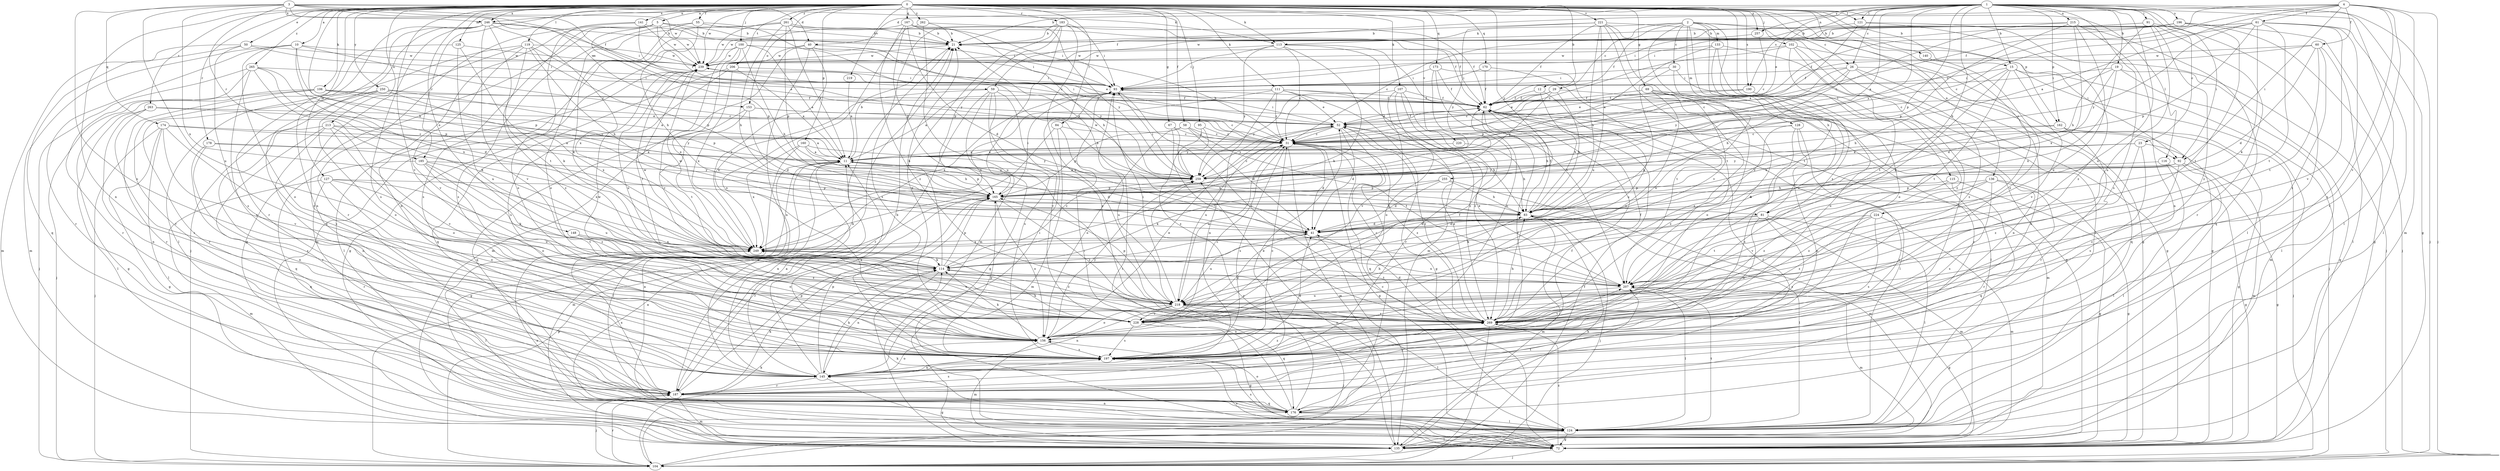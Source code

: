 strict digraph  {
0;
1;
2;
3;
4;
5;
10;
11;
12;
15;
19;
21;
23;
26;
29;
30;
31;
40;
41;
50;
52;
55;
58;
59;
60;
61;
62;
67;
69;
72;
81;
83;
84;
91;
92;
93;
95;
100;
102;
104;
106;
107;
111;
113;
114;
115;
116;
119;
121;
124;
125;
127;
128;
133;
135;
136;
140;
141;
145;
148;
153;
156;
160;
162;
165;
167;
170;
173;
174;
176;
178;
183;
185;
187;
190;
196;
197;
206;
207;
213;
215;
218;
219;
220;
221;
224;
228;
239;
246;
249;
250;
255;
257;
259;
261;
262;
263;
265;
269;
0 -> 5  [label=a];
0 -> 10  [label=a];
0 -> 12  [label=b];
0 -> 15  [label=b];
0 -> 50  [label=e];
0 -> 55  [label=f];
0 -> 58  [label=f];
0 -> 67  [label=g];
0 -> 69  [label=g];
0 -> 81  [label=h];
0 -> 84  [label=i];
0 -> 95  [label=j];
0 -> 100  [label=j];
0 -> 102  [label=j];
0 -> 106  [label=k];
0 -> 107  [label=k];
0 -> 111  [label=k];
0 -> 113  [label=k];
0 -> 115  [label=l];
0 -> 116  [label=l];
0 -> 119  [label=l];
0 -> 121  [label=l];
0 -> 125  [label=m];
0 -> 127  [label=m];
0 -> 136  [label=n];
0 -> 140  [label=n];
0 -> 141  [label=n];
0 -> 145  [label=n];
0 -> 148  [label=o];
0 -> 153  [label=o];
0 -> 160  [label=p];
0 -> 162  [label=p];
0 -> 167  [label=q];
0 -> 170  [label=q];
0 -> 173  [label=q];
0 -> 178  [label=r];
0 -> 183  [label=r];
0 -> 185  [label=r];
0 -> 190  [label=s];
0 -> 206  [label=t];
0 -> 213  [label=u];
0 -> 219  [label=v];
0 -> 220  [label=v];
0 -> 221  [label=v];
0 -> 224  [label=v];
0 -> 228  [label=v];
0 -> 239  [label=w];
0 -> 246  [label=x];
0 -> 250  [label=y];
0 -> 255  [label=y];
0 -> 257  [label=y];
0 -> 261  [label=z];
0 -> 262  [label=z];
0 -> 263  [label=z];
0 -> 265  [label=z];
1 -> 11  [label=a];
1 -> 15  [label=b];
1 -> 19  [label=b];
1 -> 21  [label=b];
1 -> 23  [label=c];
1 -> 26  [label=c];
1 -> 40  [label=d];
1 -> 52  [label=e];
1 -> 72  [label=g];
1 -> 81  [label=h];
1 -> 91  [label=i];
1 -> 92  [label=i];
1 -> 104  [label=j];
1 -> 121  [label=l];
1 -> 124  [label=l];
1 -> 162  [label=p];
1 -> 165  [label=p];
1 -> 190  [label=s];
1 -> 196  [label=s];
1 -> 197  [label=s];
1 -> 215  [label=u];
1 -> 218  [label=u];
1 -> 246  [label=x];
1 -> 257  [label=y];
1 -> 259  [label=y];
2 -> 26  [label=c];
2 -> 29  [label=c];
2 -> 30  [label=c];
2 -> 31  [label=c];
2 -> 81  [label=h];
2 -> 92  [label=i];
2 -> 113  [label=k];
2 -> 128  [label=m];
2 -> 133  [label=m];
2 -> 197  [label=s];
2 -> 207  [label=t];
2 -> 269  [label=z];
3 -> 40  [label=d];
3 -> 59  [label=f];
3 -> 92  [label=i];
3 -> 113  [label=k];
3 -> 153  [label=o];
3 -> 156  [label=o];
3 -> 174  [label=q];
3 -> 185  [label=r];
3 -> 218  [label=u];
3 -> 239  [label=w];
3 -> 246  [label=x];
3 -> 249  [label=x];
4 -> 11  [label=a];
4 -> 31  [label=c];
4 -> 59  [label=f];
4 -> 60  [label=f];
4 -> 61  [label=f];
4 -> 62  [label=f];
4 -> 92  [label=i];
4 -> 104  [label=j];
4 -> 135  [label=m];
4 -> 187  [label=r];
4 -> 228  [label=v];
5 -> 21  [label=b];
5 -> 72  [label=g];
5 -> 93  [label=i];
5 -> 145  [label=n];
5 -> 165  [label=p];
5 -> 197  [label=s];
5 -> 239  [label=w];
5 -> 259  [label=y];
10 -> 31  [label=c];
10 -> 135  [label=m];
10 -> 156  [label=o];
10 -> 165  [label=p];
10 -> 187  [label=r];
10 -> 239  [label=w];
10 -> 249  [label=x];
11 -> 21  [label=b];
11 -> 41  [label=d];
11 -> 83  [label=h];
11 -> 124  [label=l];
11 -> 135  [label=m];
11 -> 145  [label=n];
11 -> 165  [label=p];
11 -> 259  [label=y];
12 -> 62  [label=f];
12 -> 83  [label=h];
12 -> 218  [label=u];
15 -> 83  [label=h];
15 -> 93  [label=i];
15 -> 104  [label=j];
15 -> 114  [label=k];
15 -> 135  [label=m];
15 -> 207  [label=t];
15 -> 228  [label=v];
19 -> 31  [label=c];
19 -> 41  [label=d];
19 -> 72  [label=g];
19 -> 93  [label=i];
19 -> 124  [label=l];
19 -> 249  [label=x];
21 -> 239  [label=w];
23 -> 11  [label=a];
23 -> 135  [label=m];
23 -> 197  [label=s];
23 -> 259  [label=y];
23 -> 269  [label=z];
26 -> 31  [label=c];
26 -> 83  [label=h];
26 -> 93  [label=i];
26 -> 145  [label=n];
26 -> 176  [label=q];
26 -> 259  [label=y];
26 -> 269  [label=z];
29 -> 31  [label=c];
29 -> 52  [label=e];
29 -> 62  [label=f];
29 -> 83  [label=h];
29 -> 187  [label=r];
29 -> 259  [label=y];
30 -> 93  [label=i];
30 -> 114  [label=k];
30 -> 156  [label=o];
30 -> 218  [label=u];
31 -> 11  [label=a];
31 -> 21  [label=b];
31 -> 41  [label=d];
31 -> 72  [label=g];
31 -> 135  [label=m];
31 -> 197  [label=s];
31 -> 218  [label=u];
31 -> 269  [label=z];
40 -> 93  [label=i];
40 -> 135  [label=m];
40 -> 145  [label=n];
40 -> 239  [label=w];
40 -> 249  [label=x];
40 -> 259  [label=y];
41 -> 21  [label=b];
41 -> 104  [label=j];
41 -> 218  [label=u];
41 -> 249  [label=x];
50 -> 93  [label=i];
50 -> 135  [label=m];
50 -> 176  [label=q];
50 -> 197  [label=s];
50 -> 239  [label=w];
52 -> 31  [label=c];
52 -> 41  [label=d];
52 -> 62  [label=f];
52 -> 83  [label=h];
52 -> 93  [label=i];
52 -> 176  [label=q];
52 -> 218  [label=u];
52 -> 259  [label=y];
52 -> 269  [label=z];
55 -> 21  [label=b];
55 -> 31  [label=c];
55 -> 83  [label=h];
55 -> 114  [label=k];
55 -> 197  [label=s];
58 -> 31  [label=c];
58 -> 41  [label=d];
58 -> 156  [label=o];
58 -> 165  [label=p];
58 -> 207  [label=t];
59 -> 62  [label=f];
59 -> 72  [label=g];
59 -> 187  [label=r];
59 -> 197  [label=s];
59 -> 228  [label=v];
59 -> 249  [label=x];
59 -> 269  [label=z];
60 -> 41  [label=d];
60 -> 62  [label=f];
60 -> 124  [label=l];
60 -> 207  [label=t];
60 -> 239  [label=w];
60 -> 269  [label=z];
61 -> 21  [label=b];
61 -> 31  [label=c];
61 -> 114  [label=k];
61 -> 124  [label=l];
61 -> 165  [label=p];
61 -> 197  [label=s];
61 -> 207  [label=t];
61 -> 228  [label=v];
61 -> 239  [label=w];
61 -> 259  [label=y];
62 -> 52  [label=e];
62 -> 83  [label=h];
62 -> 124  [label=l];
62 -> 135  [label=m];
67 -> 31  [label=c];
67 -> 207  [label=t];
67 -> 259  [label=y];
69 -> 62  [label=f];
69 -> 124  [label=l];
69 -> 156  [label=o];
69 -> 228  [label=v];
69 -> 269  [label=z];
72 -> 11  [label=a];
72 -> 104  [label=j];
72 -> 114  [label=k];
72 -> 197  [label=s];
72 -> 269  [label=z];
81 -> 41  [label=d];
81 -> 114  [label=k];
81 -> 124  [label=l];
81 -> 135  [label=m];
81 -> 156  [label=o];
81 -> 197  [label=s];
83 -> 41  [label=d];
83 -> 62  [label=f];
83 -> 104  [label=j];
83 -> 124  [label=l];
83 -> 135  [label=m];
84 -> 31  [label=c];
84 -> 135  [label=m];
84 -> 218  [label=u];
84 -> 249  [label=x];
91 -> 21  [label=b];
91 -> 83  [label=h];
91 -> 93  [label=i];
91 -> 124  [label=l];
91 -> 187  [label=r];
91 -> 218  [label=u];
91 -> 269  [label=z];
92 -> 41  [label=d];
92 -> 72  [label=g];
92 -> 83  [label=h];
92 -> 124  [label=l];
92 -> 259  [label=y];
92 -> 269  [label=z];
93 -> 62  [label=f];
93 -> 249  [label=x];
93 -> 269  [label=z];
95 -> 31  [label=c];
95 -> 259  [label=y];
95 -> 269  [label=z];
100 -> 11  [label=a];
100 -> 52  [label=e];
100 -> 72  [label=g];
100 -> 83  [label=h];
100 -> 228  [label=v];
100 -> 239  [label=w];
100 -> 249  [label=x];
102 -> 31  [label=c];
102 -> 72  [label=g];
102 -> 197  [label=s];
102 -> 207  [label=t];
102 -> 239  [label=w];
102 -> 269  [label=z];
104 -> 21  [label=b];
104 -> 62  [label=f];
104 -> 114  [label=k];
104 -> 165  [label=p];
104 -> 187  [label=r];
104 -> 259  [label=y];
106 -> 31  [label=c];
106 -> 62  [label=f];
106 -> 72  [label=g];
106 -> 104  [label=j];
106 -> 165  [label=p];
106 -> 187  [label=r];
107 -> 62  [label=f];
107 -> 156  [label=o];
107 -> 187  [label=r];
107 -> 228  [label=v];
107 -> 259  [label=y];
107 -> 269  [label=z];
111 -> 11  [label=a];
111 -> 31  [label=c];
111 -> 52  [label=e];
111 -> 62  [label=f];
111 -> 72  [label=g];
111 -> 145  [label=n];
111 -> 249  [label=x];
111 -> 269  [label=z];
113 -> 31  [label=c];
113 -> 93  [label=i];
113 -> 114  [label=k];
113 -> 135  [label=m];
113 -> 207  [label=t];
113 -> 239  [label=w];
113 -> 259  [label=y];
114 -> 21  [label=b];
114 -> 31  [label=c];
114 -> 145  [label=n];
114 -> 165  [label=p];
114 -> 207  [label=t];
114 -> 239  [label=w];
115 -> 72  [label=g];
115 -> 165  [label=p];
115 -> 187  [label=r];
115 -> 269  [label=z];
116 -> 72  [label=g];
116 -> 124  [label=l];
116 -> 259  [label=y];
119 -> 52  [label=e];
119 -> 83  [label=h];
119 -> 124  [label=l];
119 -> 165  [label=p];
119 -> 197  [label=s];
119 -> 228  [label=v];
119 -> 239  [label=w];
119 -> 269  [label=z];
121 -> 11  [label=a];
121 -> 21  [label=b];
121 -> 104  [label=j];
121 -> 269  [label=z];
124 -> 31  [label=c];
124 -> 72  [label=g];
124 -> 135  [label=m];
124 -> 145  [label=n];
124 -> 197  [label=s];
124 -> 207  [label=t];
124 -> 249  [label=x];
125 -> 114  [label=k];
125 -> 187  [label=r];
125 -> 218  [label=u];
125 -> 239  [label=w];
127 -> 114  [label=k];
127 -> 135  [label=m];
127 -> 156  [label=o];
127 -> 165  [label=p];
127 -> 187  [label=r];
127 -> 218  [label=u];
128 -> 31  [label=c];
128 -> 145  [label=n];
128 -> 187  [label=r];
128 -> 197  [label=s];
128 -> 269  [label=z];
133 -> 11  [label=a];
133 -> 72  [label=g];
133 -> 156  [label=o];
133 -> 239  [label=w];
133 -> 269  [label=z];
135 -> 83  [label=h];
135 -> 93  [label=i];
135 -> 124  [label=l];
136 -> 72  [label=g];
136 -> 165  [label=p];
136 -> 176  [label=q];
136 -> 197  [label=s];
136 -> 228  [label=v];
136 -> 269  [label=z];
140 -> 269  [label=z];
141 -> 21  [label=b];
141 -> 62  [label=f];
141 -> 156  [label=o];
141 -> 187  [label=r];
141 -> 239  [label=w];
145 -> 11  [label=a];
145 -> 21  [label=b];
145 -> 52  [label=e];
145 -> 72  [label=g];
145 -> 93  [label=i];
145 -> 114  [label=k];
145 -> 156  [label=o];
145 -> 165  [label=p];
145 -> 187  [label=r];
148 -> 156  [label=o];
148 -> 249  [label=x];
148 -> 269  [label=z];
153 -> 31  [label=c];
153 -> 41  [label=d];
153 -> 52  [label=e];
153 -> 176  [label=q];
153 -> 207  [label=t];
156 -> 31  [label=c];
156 -> 52  [label=e];
156 -> 114  [label=k];
156 -> 135  [label=m];
156 -> 197  [label=s];
156 -> 207  [label=t];
156 -> 259  [label=y];
160 -> 11  [label=a];
160 -> 72  [label=g];
160 -> 83  [label=h];
160 -> 249  [label=x];
160 -> 259  [label=y];
162 -> 31  [label=c];
162 -> 72  [label=g];
162 -> 83  [label=h];
162 -> 104  [label=j];
162 -> 187  [label=r];
165 -> 83  [label=h];
165 -> 93  [label=i];
165 -> 156  [label=o];
165 -> 187  [label=r];
165 -> 269  [label=z];
167 -> 21  [label=b];
167 -> 41  [label=d];
167 -> 83  [label=h];
167 -> 165  [label=p];
167 -> 239  [label=w];
167 -> 259  [label=y];
167 -> 269  [label=z];
170 -> 62  [label=f];
170 -> 93  [label=i];
170 -> 207  [label=t];
173 -> 62  [label=f];
173 -> 72  [label=g];
173 -> 93  [label=i];
173 -> 156  [label=o];
173 -> 165  [label=p];
174 -> 11  [label=a];
174 -> 31  [label=c];
174 -> 72  [label=g];
174 -> 104  [label=j];
174 -> 124  [label=l];
174 -> 228  [label=v];
174 -> 269  [label=z];
176 -> 11  [label=a];
176 -> 62  [label=f];
176 -> 93  [label=i];
176 -> 124  [label=l];
176 -> 156  [label=o];
176 -> 207  [label=t];
176 -> 259  [label=y];
178 -> 11  [label=a];
178 -> 145  [label=n];
178 -> 197  [label=s];
178 -> 249  [label=x];
183 -> 21  [label=b];
183 -> 62  [label=f];
183 -> 93  [label=i];
183 -> 135  [label=m];
183 -> 156  [label=o];
183 -> 165  [label=p];
183 -> 197  [label=s];
183 -> 218  [label=u];
185 -> 156  [label=o];
185 -> 176  [label=q];
185 -> 218  [label=u];
185 -> 228  [label=v];
185 -> 259  [label=y];
185 -> 269  [label=z];
187 -> 21  [label=b];
187 -> 62  [label=f];
187 -> 104  [label=j];
187 -> 114  [label=k];
187 -> 135  [label=m];
187 -> 165  [label=p];
187 -> 176  [label=q];
187 -> 197  [label=s];
187 -> 249  [label=x];
190 -> 52  [label=e];
190 -> 62  [label=f];
190 -> 145  [label=n];
196 -> 21  [label=b];
196 -> 62  [label=f];
196 -> 72  [label=g];
196 -> 93  [label=i];
196 -> 104  [label=j];
196 -> 207  [label=t];
197 -> 11  [label=a];
197 -> 31  [label=c];
197 -> 41  [label=d];
197 -> 62  [label=f];
197 -> 145  [label=n];
197 -> 165  [label=p];
197 -> 269  [label=z];
206 -> 11  [label=a];
206 -> 93  [label=i];
206 -> 176  [label=q];
206 -> 197  [label=s];
206 -> 249  [label=x];
207 -> 52  [label=e];
207 -> 72  [label=g];
207 -> 124  [label=l];
207 -> 135  [label=m];
207 -> 218  [label=u];
207 -> 249  [label=x];
213 -> 11  [label=a];
213 -> 31  [label=c];
213 -> 145  [label=n];
213 -> 156  [label=o];
213 -> 176  [label=q];
213 -> 187  [label=r];
213 -> 228  [label=v];
215 -> 21  [label=b];
215 -> 31  [label=c];
215 -> 145  [label=n];
215 -> 165  [label=p];
215 -> 176  [label=q];
215 -> 218  [label=u];
215 -> 249  [label=x];
218 -> 93  [label=i];
218 -> 104  [label=j];
218 -> 124  [label=l];
218 -> 145  [label=n];
218 -> 156  [label=o];
218 -> 165  [label=p];
218 -> 176  [label=q];
218 -> 228  [label=v];
218 -> 269  [label=z];
219 -> 11  [label=a];
220 -> 11  [label=a];
220 -> 83  [label=h];
221 -> 21  [label=b];
221 -> 62  [label=f];
221 -> 72  [label=g];
221 -> 83  [label=h];
221 -> 124  [label=l];
221 -> 207  [label=t];
221 -> 218  [label=u];
221 -> 228  [label=v];
221 -> 259  [label=y];
224 -> 41  [label=d];
224 -> 135  [label=m];
224 -> 197  [label=s];
224 -> 207  [label=t];
224 -> 269  [label=z];
228 -> 41  [label=d];
228 -> 62  [label=f];
228 -> 72  [label=g];
228 -> 83  [label=h];
228 -> 114  [label=k];
228 -> 197  [label=s];
228 -> 239  [label=w];
228 -> 249  [label=x];
239 -> 93  [label=i];
239 -> 124  [label=l];
239 -> 207  [label=t];
239 -> 218  [label=u];
246 -> 21  [label=b];
246 -> 93  [label=i];
246 -> 104  [label=j];
246 -> 145  [label=n];
246 -> 187  [label=r];
246 -> 197  [label=s];
246 -> 207  [label=t];
246 -> 228  [label=v];
246 -> 249  [label=x];
249 -> 114  [label=k];
249 -> 124  [label=l];
249 -> 239  [label=w];
249 -> 269  [label=z];
250 -> 11  [label=a];
250 -> 62  [label=f];
250 -> 156  [label=o];
250 -> 187  [label=r];
250 -> 197  [label=s];
250 -> 249  [label=x];
255 -> 41  [label=d];
255 -> 83  [label=h];
255 -> 114  [label=k];
255 -> 135  [label=m];
255 -> 165  [label=p];
257 -> 31  [label=c];
257 -> 62  [label=f];
259 -> 11  [label=a];
259 -> 31  [label=c];
259 -> 93  [label=i];
259 -> 165  [label=p];
259 -> 239  [label=w];
261 -> 11  [label=a];
261 -> 21  [label=b];
261 -> 62  [label=f];
261 -> 83  [label=h];
261 -> 93  [label=i];
261 -> 135  [label=m];
261 -> 156  [label=o];
261 -> 165  [label=p];
261 -> 239  [label=w];
262 -> 21  [label=b];
262 -> 62  [label=f];
262 -> 156  [label=o];
262 -> 218  [label=u];
263 -> 52  [label=e];
263 -> 124  [label=l];
263 -> 145  [label=n];
263 -> 197  [label=s];
263 -> 259  [label=y];
265 -> 41  [label=d];
265 -> 93  [label=i];
265 -> 104  [label=j];
265 -> 114  [label=k];
265 -> 165  [label=p];
265 -> 187  [label=r];
265 -> 197  [label=s];
269 -> 31  [label=c];
269 -> 41  [label=d];
269 -> 52  [label=e];
269 -> 62  [label=f];
269 -> 83  [label=h];
269 -> 104  [label=j];
269 -> 156  [label=o];
}
